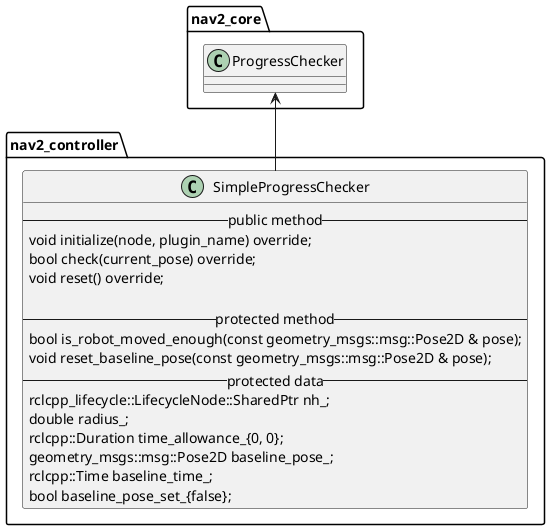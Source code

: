 @startuml
'https://plantuml.com/class-diagram

namespace nav2_controller{

class SimpleProgressChecker{
-- public method --
void initialize(node, plugin_name) override;
bool check(current_pose) override;
void reset() override;

-- protected method --
bool is_robot_moved_enough(const geometry_msgs::msg::Pose2D & pose);
void reset_baseline_pose(const geometry_msgs::msg::Pose2D & pose);
-- protected data --
rclcpp_lifecycle::LifecycleNode::SharedPtr nh_;
double radius_;
rclcpp::Duration time_allowance_{0, 0};
geometry_msgs::msg::Pose2D baseline_pose_;
rclcpp::Time baseline_time_;
bool baseline_pose_set_{false};
}

}
nav2_core.ProgressChecker <-- nav2_controller.SimpleProgressChecker
@enduml